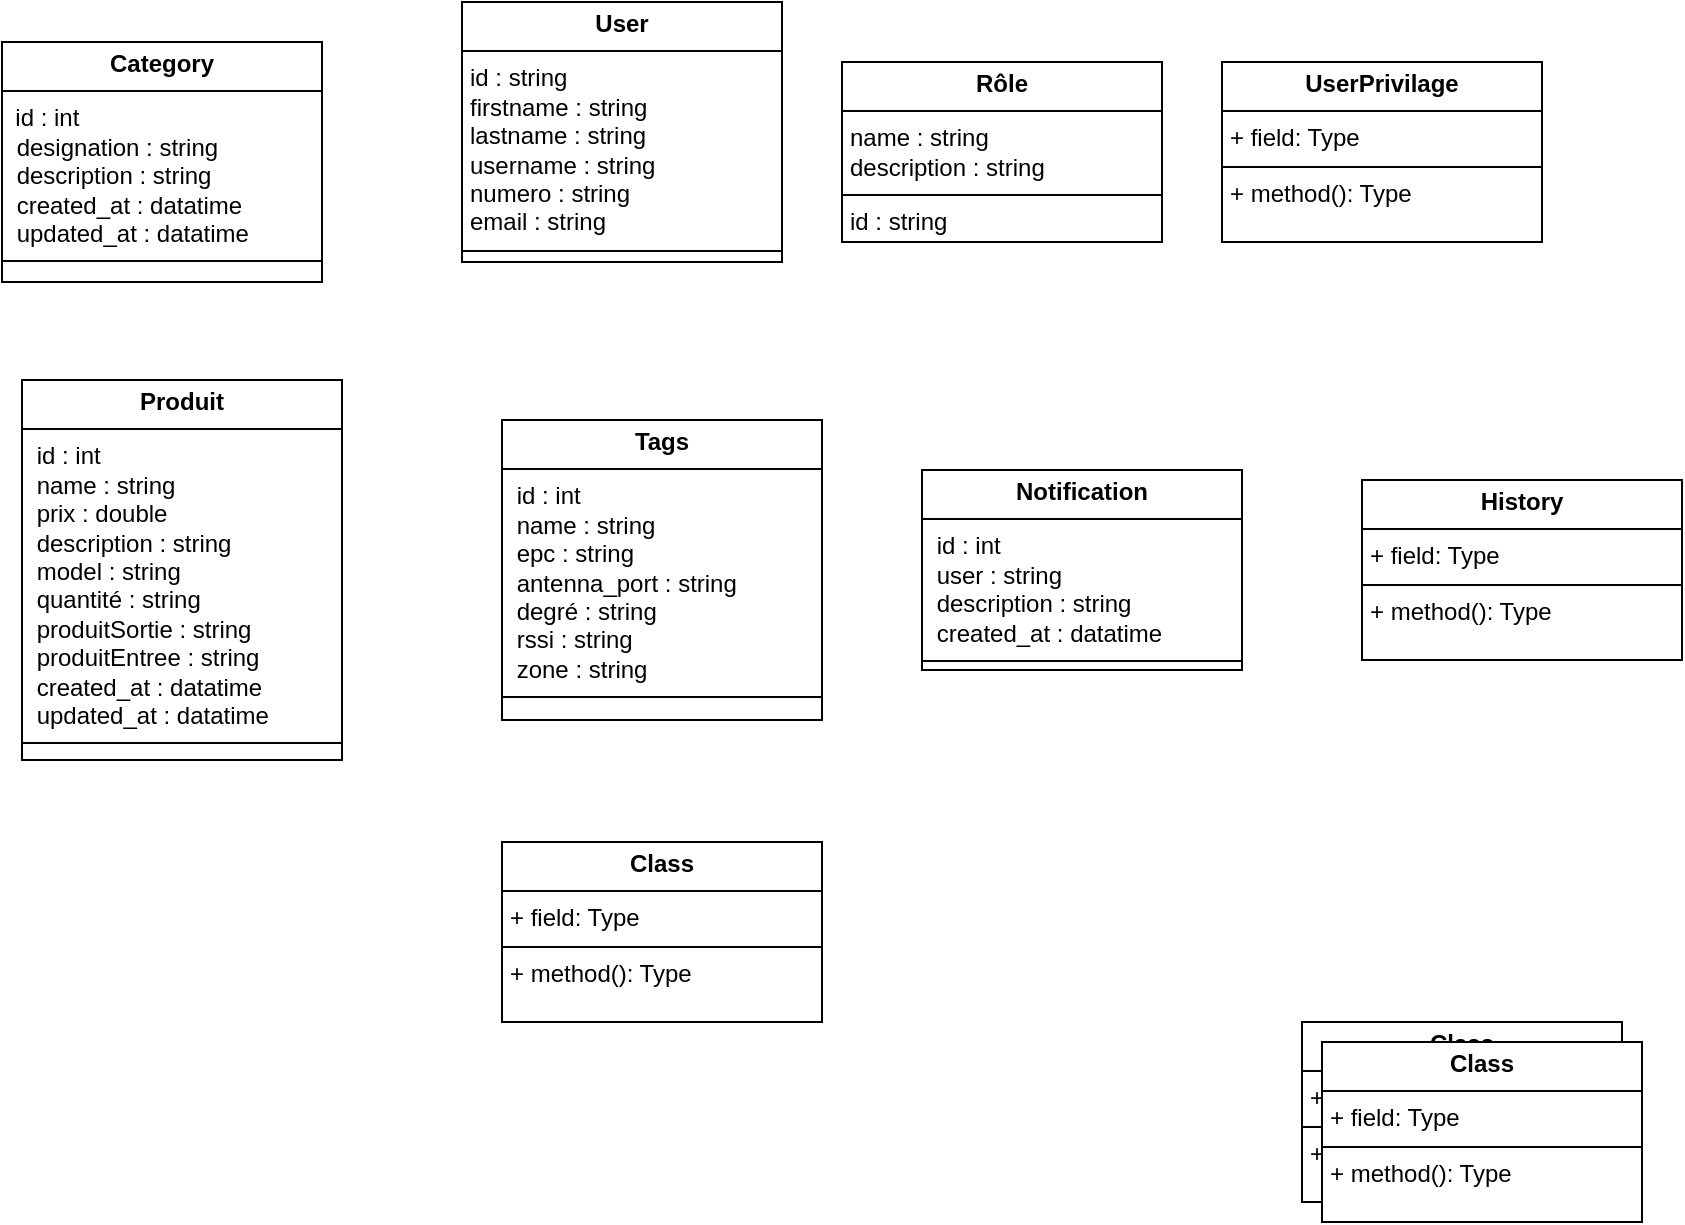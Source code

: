 <mxfile version="24.7.7">
  <diagram name="Page-1" id="ZN2dVeTh4lfgIJIypVZR">
    <mxGraphModel dx="1054" dy="597" grid="1" gridSize="10" guides="1" tooltips="1" connect="1" arrows="1" fold="1" page="1" pageScale="1" pageWidth="1169" pageHeight="827" math="0" shadow="0">
      <root>
        <mxCell id="0" />
        <mxCell id="1" parent="0" />
        <mxCell id="ByH9lZQZ1t5rY0JNTFcC-10" value="&lt;p style=&quot;margin:0px;margin-top:4px;text-align:center;&quot;&gt;&lt;b&gt;Category&lt;/b&gt;&lt;br&gt;&lt;/p&gt;&lt;hr size=&quot;1&quot; style=&quot;border-style:solid;&quot;&gt;&amp;nbsp; id : int&lt;br&gt;&lt;p style=&quot;margin:0px;margin-left:4px;&quot;&gt;&amp;nbsp;designation : string&lt;/p&gt;&lt;p style=&quot;margin:0px;margin-left:4px;&quot;&gt;&amp;nbsp;description : string&lt;/p&gt;&lt;p style=&quot;margin: 0px 0px 0px 4px;&quot;&gt;&amp;nbsp;created_at :&amp;nbsp;&lt;span style=&quot;background-color: initial;&quot;&gt;datatime&lt;/span&gt;&lt;br&gt;&lt;/p&gt;&lt;p style=&quot;margin: 0px 0px 0px 4px;&quot;&gt;&amp;nbsp;updated&lt;span style=&quot;background-color: initial;&quot;&gt;_at :&amp;nbsp;&lt;/span&gt;&lt;span style=&quot;background-color: initial;&quot;&gt;datatime&lt;/span&gt;&lt;/p&gt;&lt;hr size=&quot;1&quot; style=&quot;border-style:solid;&quot;&gt;&lt;p style=&quot;margin:0px;margin-left:4px;&quot;&gt;&lt;br&gt;&lt;/p&gt;" style="verticalAlign=top;align=left;overflow=fill;html=1;whiteSpace=wrap;" vertex="1" parent="1">
          <mxGeometry x="210" y="200" width="160" height="120" as="geometry" />
        </mxCell>
        <mxCell id="ByH9lZQZ1t5rY0JNTFcC-11" value="&lt;p style=&quot;margin:0px;margin-top:4px;text-align:center;&quot;&gt;&lt;b&gt;Notification&lt;/b&gt;&lt;/p&gt;&lt;hr size=&quot;1&quot; style=&quot;border-style:solid;&quot;&gt;&lt;p style=&quot;margin:0px;margin-left:4px;&quot;&gt;&amp;nbsp;id : int&lt;br&gt;&lt;/p&gt;&lt;p style=&quot;margin:0px;margin-left:4px;&quot;&gt;&amp;nbsp;user : string&lt;br&gt;&lt;/p&gt;&lt;p style=&quot;margin:0px;margin-left:4px;&quot;&gt;&amp;nbsp;description : string&lt;br&gt;&lt;/p&gt;&lt;p style=&quot;margin:0px;margin-left:4px;&quot;&gt;&amp;nbsp;&lt;span style=&quot;background-color: initial;&quot;&gt;created_at&lt;/span&gt;&lt;span style=&quot;background-color: initial;&quot;&gt;&amp;nbsp;: datatime&lt;/span&gt;&lt;/p&gt;&lt;hr size=&quot;1&quot; style=&quot;border-style:solid;&quot;&gt;&lt;p style=&quot;margin:0px;margin-left:4px;&quot;&gt;&lt;br&gt;&lt;/p&gt;" style="verticalAlign=top;align=left;overflow=fill;html=1;whiteSpace=wrap;" vertex="1" parent="1">
          <mxGeometry x="670" y="414" width="160" height="100" as="geometry" />
        </mxCell>
        <mxCell id="ByH9lZQZ1t5rY0JNTFcC-12" value="&lt;p style=&quot;margin:0px;margin-top:4px;text-align:center;&quot;&gt;&lt;b&gt;Class&lt;/b&gt;&lt;/p&gt;&lt;hr size=&quot;1&quot; style=&quot;border-style:solid;&quot;/&gt;&lt;p style=&quot;margin:0px;margin-left:4px;&quot;&gt;+ field: Type&lt;/p&gt;&lt;hr size=&quot;1&quot; style=&quot;border-style:solid;&quot;/&gt;&lt;p style=&quot;margin:0px;margin-left:4px;&quot;&gt;+ method(): Type&lt;/p&gt;" style="verticalAlign=top;align=left;overflow=fill;html=1;whiteSpace=wrap;" vertex="1" parent="1">
          <mxGeometry x="860" y="690" width="160" height="90" as="geometry" />
        </mxCell>
        <mxCell id="ByH9lZQZ1t5rY0JNTFcC-13" value="&lt;p style=&quot;margin:0px;margin-top:4px;text-align:center;&quot;&gt;&lt;b&gt;Class&lt;/b&gt;&lt;/p&gt;&lt;hr size=&quot;1&quot; style=&quot;border-style:solid;&quot;/&gt;&lt;p style=&quot;margin:0px;margin-left:4px;&quot;&gt;+ field: Type&lt;/p&gt;&lt;hr size=&quot;1&quot; style=&quot;border-style:solid;&quot;/&gt;&lt;p style=&quot;margin:0px;margin-left:4px;&quot;&gt;+ method(): Type&lt;/p&gt;" style="verticalAlign=top;align=left;overflow=fill;html=1;whiteSpace=wrap;" vertex="1" parent="1">
          <mxGeometry x="870" y="700" width="160" height="90" as="geometry" />
        </mxCell>
        <mxCell id="ByH9lZQZ1t5rY0JNTFcC-14" value="&lt;p style=&quot;margin:0px;margin-top:4px;text-align:center;&quot;&gt;&lt;b&gt;Class&lt;/b&gt;&lt;/p&gt;&lt;hr size=&quot;1&quot; style=&quot;border-style:solid;&quot;/&gt;&lt;p style=&quot;margin:0px;margin-left:4px;&quot;&gt;+ field: Type&lt;/p&gt;&lt;hr size=&quot;1&quot; style=&quot;border-style:solid;&quot;/&gt;&lt;p style=&quot;margin:0px;margin-left:4px;&quot;&gt;+ method(): Type&lt;/p&gt;" style="verticalAlign=top;align=left;overflow=fill;html=1;whiteSpace=wrap;" vertex="1" parent="1">
          <mxGeometry x="460" y="600" width="160" height="90" as="geometry" />
        </mxCell>
        <mxCell id="ByH9lZQZ1t5rY0JNTFcC-15" value="&lt;p style=&quot;margin:0px;margin-top:4px;text-align:center;&quot;&gt;&lt;b&gt;UserPrivilage&lt;/b&gt;&lt;/p&gt;&lt;hr size=&quot;1&quot; style=&quot;border-style:solid;&quot;&gt;&lt;p style=&quot;margin:0px;margin-left:4px;&quot;&gt;+ field: Type&lt;/p&gt;&lt;hr size=&quot;1&quot; style=&quot;border-style:solid;&quot;&gt;&lt;p style=&quot;margin:0px;margin-left:4px;&quot;&gt;+ method(): Type&lt;/p&gt;" style="verticalAlign=top;align=left;overflow=fill;html=1;whiteSpace=wrap;" vertex="1" parent="1">
          <mxGeometry x="820" y="210" width="160" height="90" as="geometry" />
        </mxCell>
        <mxCell id="ByH9lZQZ1t5rY0JNTFcC-16" value="&lt;p style=&quot;margin:0px;margin-top:4px;text-align:center;&quot;&gt;&lt;b&gt;History&lt;/b&gt;&lt;/p&gt;&lt;hr size=&quot;1&quot; style=&quot;border-style:solid;&quot;&gt;&lt;p style=&quot;margin:0px;margin-left:4px;&quot;&gt;+ field: Type&lt;/p&gt;&lt;hr size=&quot;1&quot; style=&quot;border-style:solid;&quot;&gt;&lt;p style=&quot;margin:0px;margin-left:4px;&quot;&gt;+ method(): Type&lt;/p&gt;" style="verticalAlign=top;align=left;overflow=fill;html=1;whiteSpace=wrap;" vertex="1" parent="1">
          <mxGeometry x="890" y="419" width="160" height="90" as="geometry" />
        </mxCell>
        <mxCell id="ByH9lZQZ1t5rY0JNTFcC-17" value="&lt;p style=&quot;margin:0px;margin-top:4px;text-align:center;&quot;&gt;&lt;b&gt;Tags&lt;/b&gt;&lt;/p&gt;&lt;hr size=&quot;1&quot; style=&quot;border-style:solid;&quot;&gt;&lt;p style=&quot;margin: 0px 0px 0px 4px;&quot;&gt;&amp;nbsp;id : int&lt;/p&gt;&lt;p style=&quot;margin:0px;margin-left:4px;&quot;&gt;&amp;nbsp;name : string&lt;br&gt;&lt;/p&gt;&lt;p style=&quot;margin:0px;margin-left:4px;&quot;&gt;&amp;nbsp;epc : string&lt;br&gt;&lt;/p&gt;&lt;p style=&quot;margin:0px;margin-left:4px;&quot;&gt;&amp;nbsp;antenna_port : string&lt;br&gt;&lt;/p&gt;&lt;p style=&quot;margin:0px;margin-left:4px;&quot;&gt;&amp;nbsp;degré : string&lt;br&gt;&lt;/p&gt;&lt;p style=&quot;margin:0px;margin-left:4px;&quot;&gt;&amp;nbsp;rssi : string&lt;br&gt;&lt;/p&gt;&lt;p style=&quot;margin:0px;margin-left:4px;&quot;&gt;&amp;nbsp;zone : string&lt;br&gt;&lt;/p&gt;&lt;hr size=&quot;1&quot; style=&quot;border-style:solid;&quot;&gt;&lt;p style=&quot;margin:0px;margin-left:4px;&quot;&gt;&lt;br&gt;&lt;/p&gt;" style="verticalAlign=top;align=left;overflow=fill;html=1;whiteSpace=wrap;" vertex="1" parent="1">
          <mxGeometry x="460" y="389" width="160" height="150" as="geometry" />
        </mxCell>
        <mxCell id="ByH9lZQZ1t5rY0JNTFcC-18" value="&lt;p style=&quot;margin:0px;margin-top:4px;text-align:center;&quot;&gt;&lt;b&gt;Produit&lt;/b&gt;&lt;/p&gt;&lt;hr size=&quot;1&quot; style=&quot;border-style:solid;&quot;&gt;&lt;p style=&quot;margin:0px;margin-left:4px;&quot;&gt;&amp;nbsp;id : int&lt;br&gt;&lt;/p&gt;&lt;p style=&quot;margin:0px;margin-left:4px;&quot;&gt;&amp;nbsp;name : string&lt;/p&gt;&lt;p style=&quot;margin:0px;margin-left:4px;&quot;&gt;&amp;nbsp;prix : double&lt;br&gt;&lt;/p&gt;&lt;p style=&quot;margin:0px;margin-left:4px;&quot;&gt;&amp;nbsp;description : string&lt;br&gt;&lt;/p&gt;&lt;p style=&quot;margin:0px;margin-left:4px;&quot;&gt;&amp;nbsp;model : string&lt;br&gt;&lt;/p&gt;&lt;p style=&quot;margin:0px;margin-left:4px;&quot;&gt;&amp;nbsp;quantité : string&lt;br&gt;&lt;/p&gt;&lt;p style=&quot;margin:0px;margin-left:4px;&quot;&gt;&amp;nbsp;produitSortie : string&lt;br&gt;&lt;/p&gt;&lt;p style=&quot;margin:0px;margin-left:4px;&quot;&gt;&amp;nbsp;produitEntree : string&lt;br&gt;&lt;/p&gt;&lt;p style=&quot;margin:0px;margin-left:4px;&quot;&gt;&amp;nbsp;created_at :&amp;nbsp;&lt;span style=&quot;background-color: initial;&quot;&gt;datatime&lt;/span&gt;&lt;br&gt;&lt;/p&gt;&lt;p style=&quot;margin:0px;margin-left:4px;&quot;&gt;&amp;nbsp;updated&lt;span style=&quot;background-color: initial;&quot;&gt;_at :&amp;nbsp;&lt;/span&gt;&lt;span style=&quot;background-color: initial;&quot;&gt;datatime&lt;/span&gt;&lt;/p&gt;&lt;hr size=&quot;1&quot; style=&quot;border-style:solid;&quot;&gt;&lt;p style=&quot;margin:0px;margin-left:4px;&quot;&gt;&lt;br&gt;&lt;/p&gt;" style="verticalAlign=top;align=left;overflow=fill;html=1;whiteSpace=wrap;" vertex="1" parent="1">
          <mxGeometry x="220" y="369" width="160" height="190" as="geometry" />
        </mxCell>
        <mxCell id="ByH9lZQZ1t5rY0JNTFcC-19" value="&lt;p style=&quot;margin:0px;margin-top:4px;text-align:center;&quot;&gt;&lt;b&gt;Rôle&lt;/b&gt;&lt;/p&gt;&lt;hr size=&quot;1&quot; style=&quot;border-style:solid;&quot;&gt;&lt;p style=&quot;margin:0px;margin-left:4px;&quot;&gt;name : string&lt;/p&gt;&lt;p style=&quot;margin:0px;margin-left:4px;&quot;&gt;description : string&lt;/p&gt;&lt;hr size=&quot;1&quot; style=&quot;border-style:solid;&quot;&gt;&lt;p style=&quot;margin:0px;margin-left:4px;&quot;&gt;id : string&lt;/p&gt;" style="verticalAlign=top;align=left;overflow=fill;html=1;whiteSpace=wrap;" vertex="1" parent="1">
          <mxGeometry x="630" y="210" width="160" height="90" as="geometry" />
        </mxCell>
        <mxCell id="ByH9lZQZ1t5rY0JNTFcC-20" value="&lt;p style=&quot;margin:0px;margin-top:4px;text-align:center;&quot;&gt;&lt;b&gt;User&lt;/b&gt;&lt;/p&gt;&lt;hr size=&quot;1&quot; style=&quot;border-style:solid;&quot;&gt;&lt;p style=&quot;margin:0px;margin-left:4px;&quot;&gt;id : string&lt;br&gt;&lt;/p&gt;&lt;p style=&quot;margin:0px;margin-left:4px;&quot;&gt;firstname : string&lt;/p&gt;&lt;p style=&quot;margin:0px;margin-left:4px;&quot;&gt;lastname : string&lt;br&gt;&lt;/p&gt;&lt;p style=&quot;margin:0px;margin-left:4px;&quot;&gt;username : string&lt;br&gt;&lt;/p&gt;&lt;p style=&quot;margin:0px;margin-left:4px;&quot;&gt;numero : string&lt;/p&gt;&lt;p style=&quot;margin:0px;margin-left:4px;&quot;&gt;email : string&lt;br&gt;&lt;/p&gt;&lt;hr size=&quot;1&quot; style=&quot;border-style:solid;&quot;&gt;&lt;p style=&quot;margin:0px;margin-left:4px;&quot;&gt;&lt;br&gt;&lt;/p&gt;" style="verticalAlign=top;align=left;overflow=fill;html=1;whiteSpace=wrap;" vertex="1" parent="1">
          <mxGeometry x="440" y="180" width="160" height="130" as="geometry" />
        </mxCell>
      </root>
    </mxGraphModel>
  </diagram>
</mxfile>
